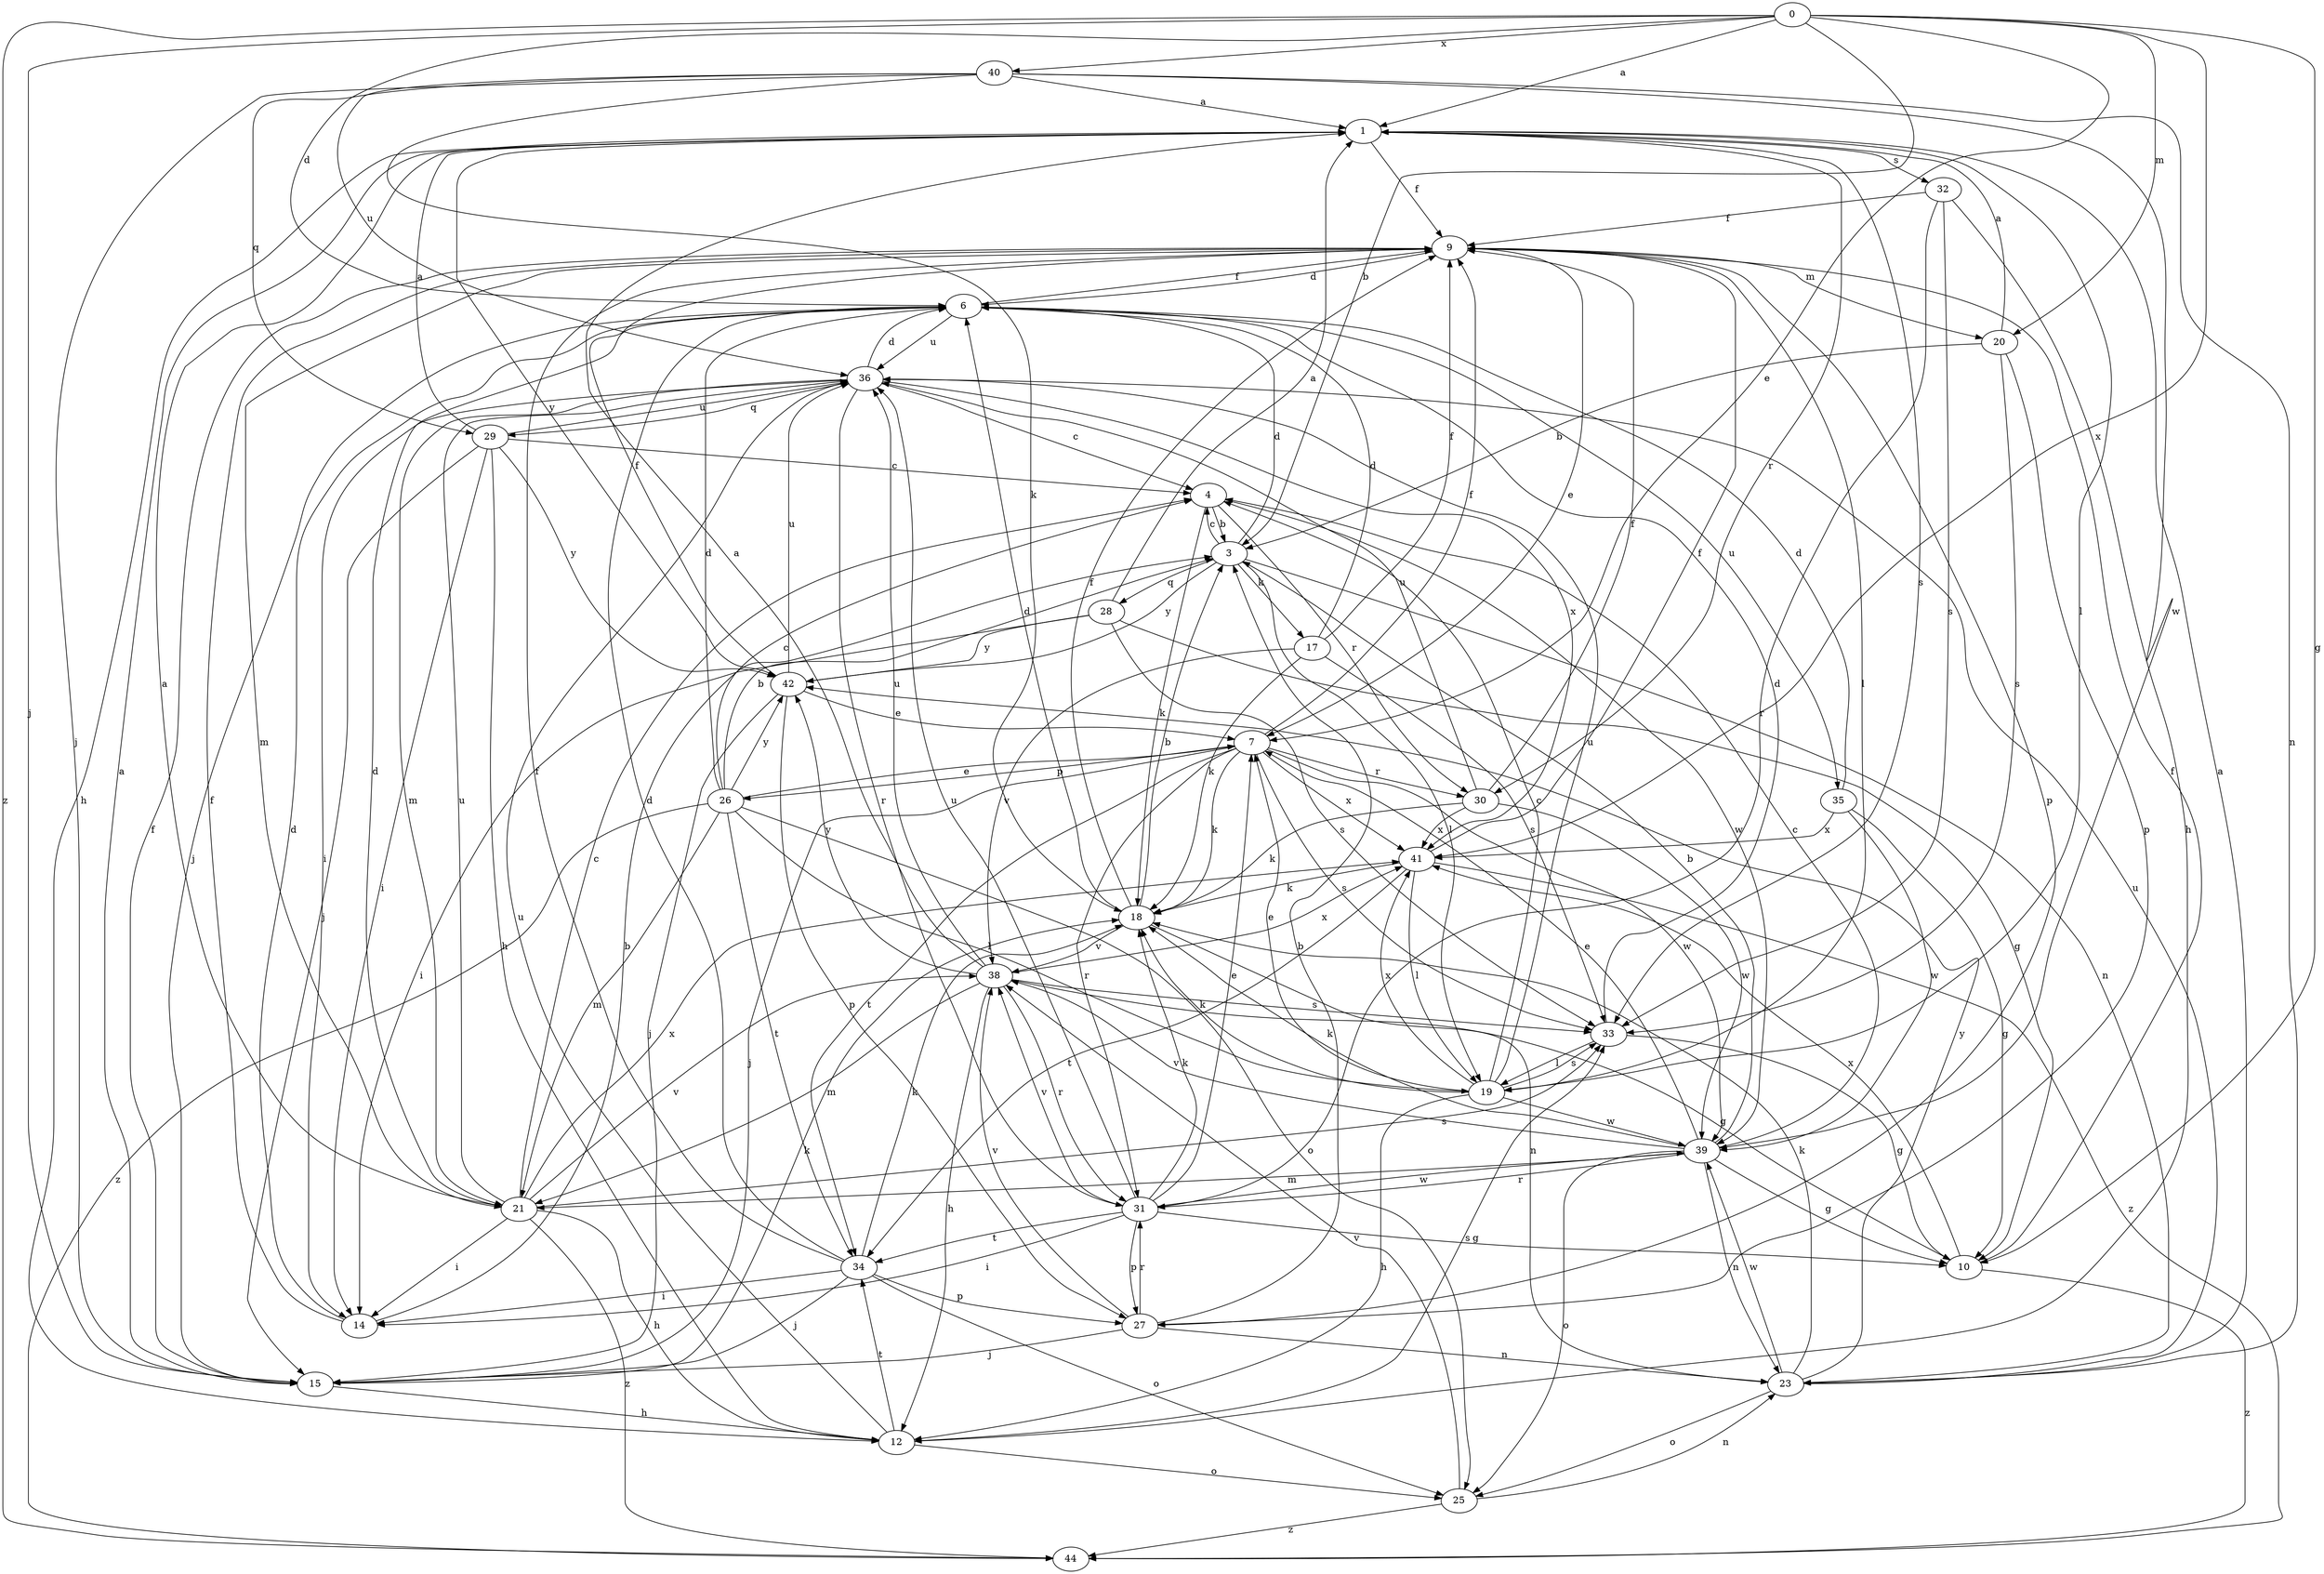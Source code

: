 strict digraph  {
0;
1;
3;
4;
6;
7;
9;
10;
12;
14;
15;
17;
18;
19;
20;
21;
23;
25;
26;
27;
28;
29;
30;
31;
32;
33;
34;
35;
36;
38;
39;
40;
41;
42;
44;
0 -> 1  [label=a];
0 -> 3  [label=b];
0 -> 6  [label=d];
0 -> 7  [label=e];
0 -> 10  [label=g];
0 -> 15  [label=j];
0 -> 20  [label=m];
0 -> 40  [label=x];
0 -> 41  [label=x];
0 -> 44  [label=z];
1 -> 9  [label=f];
1 -> 12  [label=h];
1 -> 19  [label=l];
1 -> 30  [label=r];
1 -> 32  [label=s];
1 -> 33  [label=s];
1 -> 42  [label=y];
3 -> 4  [label=c];
3 -> 6  [label=d];
3 -> 17  [label=k];
3 -> 19  [label=l];
3 -> 23  [label=n];
3 -> 28  [label=q];
3 -> 42  [label=y];
4 -> 3  [label=b];
4 -> 18  [label=k];
4 -> 30  [label=r];
4 -> 39  [label=w];
6 -> 9  [label=f];
6 -> 15  [label=j];
6 -> 35  [label=u];
6 -> 36  [label=u];
7 -> 9  [label=f];
7 -> 15  [label=j];
7 -> 18  [label=k];
7 -> 26  [label=p];
7 -> 30  [label=r];
7 -> 31  [label=r];
7 -> 33  [label=s];
7 -> 34  [label=t];
7 -> 39  [label=w];
7 -> 41  [label=x];
9 -> 6  [label=d];
9 -> 7  [label=e];
9 -> 19  [label=l];
9 -> 20  [label=m];
9 -> 21  [label=m];
9 -> 27  [label=p];
10 -> 9  [label=f];
10 -> 41  [label=x];
10 -> 44  [label=z];
12 -> 25  [label=o];
12 -> 33  [label=s];
12 -> 34  [label=t];
12 -> 36  [label=u];
14 -> 3  [label=b];
14 -> 6  [label=d];
14 -> 9  [label=f];
15 -> 1  [label=a];
15 -> 9  [label=f];
15 -> 12  [label=h];
15 -> 18  [label=k];
17 -> 6  [label=d];
17 -> 9  [label=f];
17 -> 18  [label=k];
17 -> 33  [label=s];
17 -> 38  [label=v];
18 -> 3  [label=b];
18 -> 6  [label=d];
18 -> 9  [label=f];
18 -> 23  [label=n];
18 -> 38  [label=v];
19 -> 4  [label=c];
19 -> 7  [label=e];
19 -> 12  [label=h];
19 -> 18  [label=k];
19 -> 33  [label=s];
19 -> 36  [label=u];
19 -> 39  [label=w];
19 -> 41  [label=x];
20 -> 1  [label=a];
20 -> 3  [label=b];
20 -> 27  [label=p];
20 -> 33  [label=s];
21 -> 1  [label=a];
21 -> 4  [label=c];
21 -> 6  [label=d];
21 -> 12  [label=h];
21 -> 14  [label=i];
21 -> 33  [label=s];
21 -> 36  [label=u];
21 -> 38  [label=v];
21 -> 41  [label=x];
21 -> 44  [label=z];
23 -> 1  [label=a];
23 -> 18  [label=k];
23 -> 25  [label=o];
23 -> 36  [label=u];
23 -> 39  [label=w];
23 -> 42  [label=y];
25 -> 23  [label=n];
25 -> 38  [label=v];
25 -> 44  [label=z];
26 -> 3  [label=b];
26 -> 4  [label=c];
26 -> 6  [label=d];
26 -> 7  [label=e];
26 -> 19  [label=l];
26 -> 21  [label=m];
26 -> 25  [label=o];
26 -> 34  [label=t];
26 -> 42  [label=y];
26 -> 44  [label=z];
27 -> 3  [label=b];
27 -> 15  [label=j];
27 -> 23  [label=n];
27 -> 31  [label=r];
27 -> 38  [label=v];
28 -> 1  [label=a];
28 -> 10  [label=g];
28 -> 14  [label=i];
28 -> 33  [label=s];
28 -> 42  [label=y];
29 -> 1  [label=a];
29 -> 4  [label=c];
29 -> 12  [label=h];
29 -> 14  [label=i];
29 -> 15  [label=j];
29 -> 36  [label=u];
29 -> 42  [label=y];
30 -> 9  [label=f];
30 -> 18  [label=k];
30 -> 36  [label=u];
30 -> 39  [label=w];
30 -> 41  [label=x];
31 -> 7  [label=e];
31 -> 10  [label=g];
31 -> 14  [label=i];
31 -> 18  [label=k];
31 -> 27  [label=p];
31 -> 34  [label=t];
31 -> 36  [label=u];
31 -> 38  [label=v];
31 -> 39  [label=w];
32 -> 9  [label=f];
32 -> 12  [label=h];
32 -> 31  [label=r];
32 -> 33  [label=s];
33 -> 6  [label=d];
33 -> 10  [label=g];
33 -> 19  [label=l];
34 -> 6  [label=d];
34 -> 9  [label=f];
34 -> 14  [label=i];
34 -> 15  [label=j];
34 -> 18  [label=k];
34 -> 25  [label=o];
34 -> 27  [label=p];
35 -> 6  [label=d];
35 -> 10  [label=g];
35 -> 39  [label=w];
35 -> 41  [label=x];
36 -> 4  [label=c];
36 -> 6  [label=d];
36 -> 14  [label=i];
36 -> 21  [label=m];
36 -> 29  [label=q];
36 -> 31  [label=r];
36 -> 41  [label=x];
38 -> 1  [label=a];
38 -> 10  [label=g];
38 -> 12  [label=h];
38 -> 21  [label=m];
38 -> 31  [label=r];
38 -> 33  [label=s];
38 -> 36  [label=u];
38 -> 41  [label=x];
38 -> 42  [label=y];
39 -> 3  [label=b];
39 -> 4  [label=c];
39 -> 7  [label=e];
39 -> 10  [label=g];
39 -> 18  [label=k];
39 -> 21  [label=m];
39 -> 23  [label=n];
39 -> 25  [label=o];
39 -> 31  [label=r];
39 -> 38  [label=v];
40 -> 1  [label=a];
40 -> 15  [label=j];
40 -> 18  [label=k];
40 -> 23  [label=n];
40 -> 29  [label=q];
40 -> 36  [label=u];
40 -> 39  [label=w];
41 -> 9  [label=f];
41 -> 18  [label=k];
41 -> 19  [label=l];
41 -> 34  [label=t];
41 -> 44  [label=z];
42 -> 7  [label=e];
42 -> 9  [label=f];
42 -> 15  [label=j];
42 -> 27  [label=p];
42 -> 36  [label=u];
}
